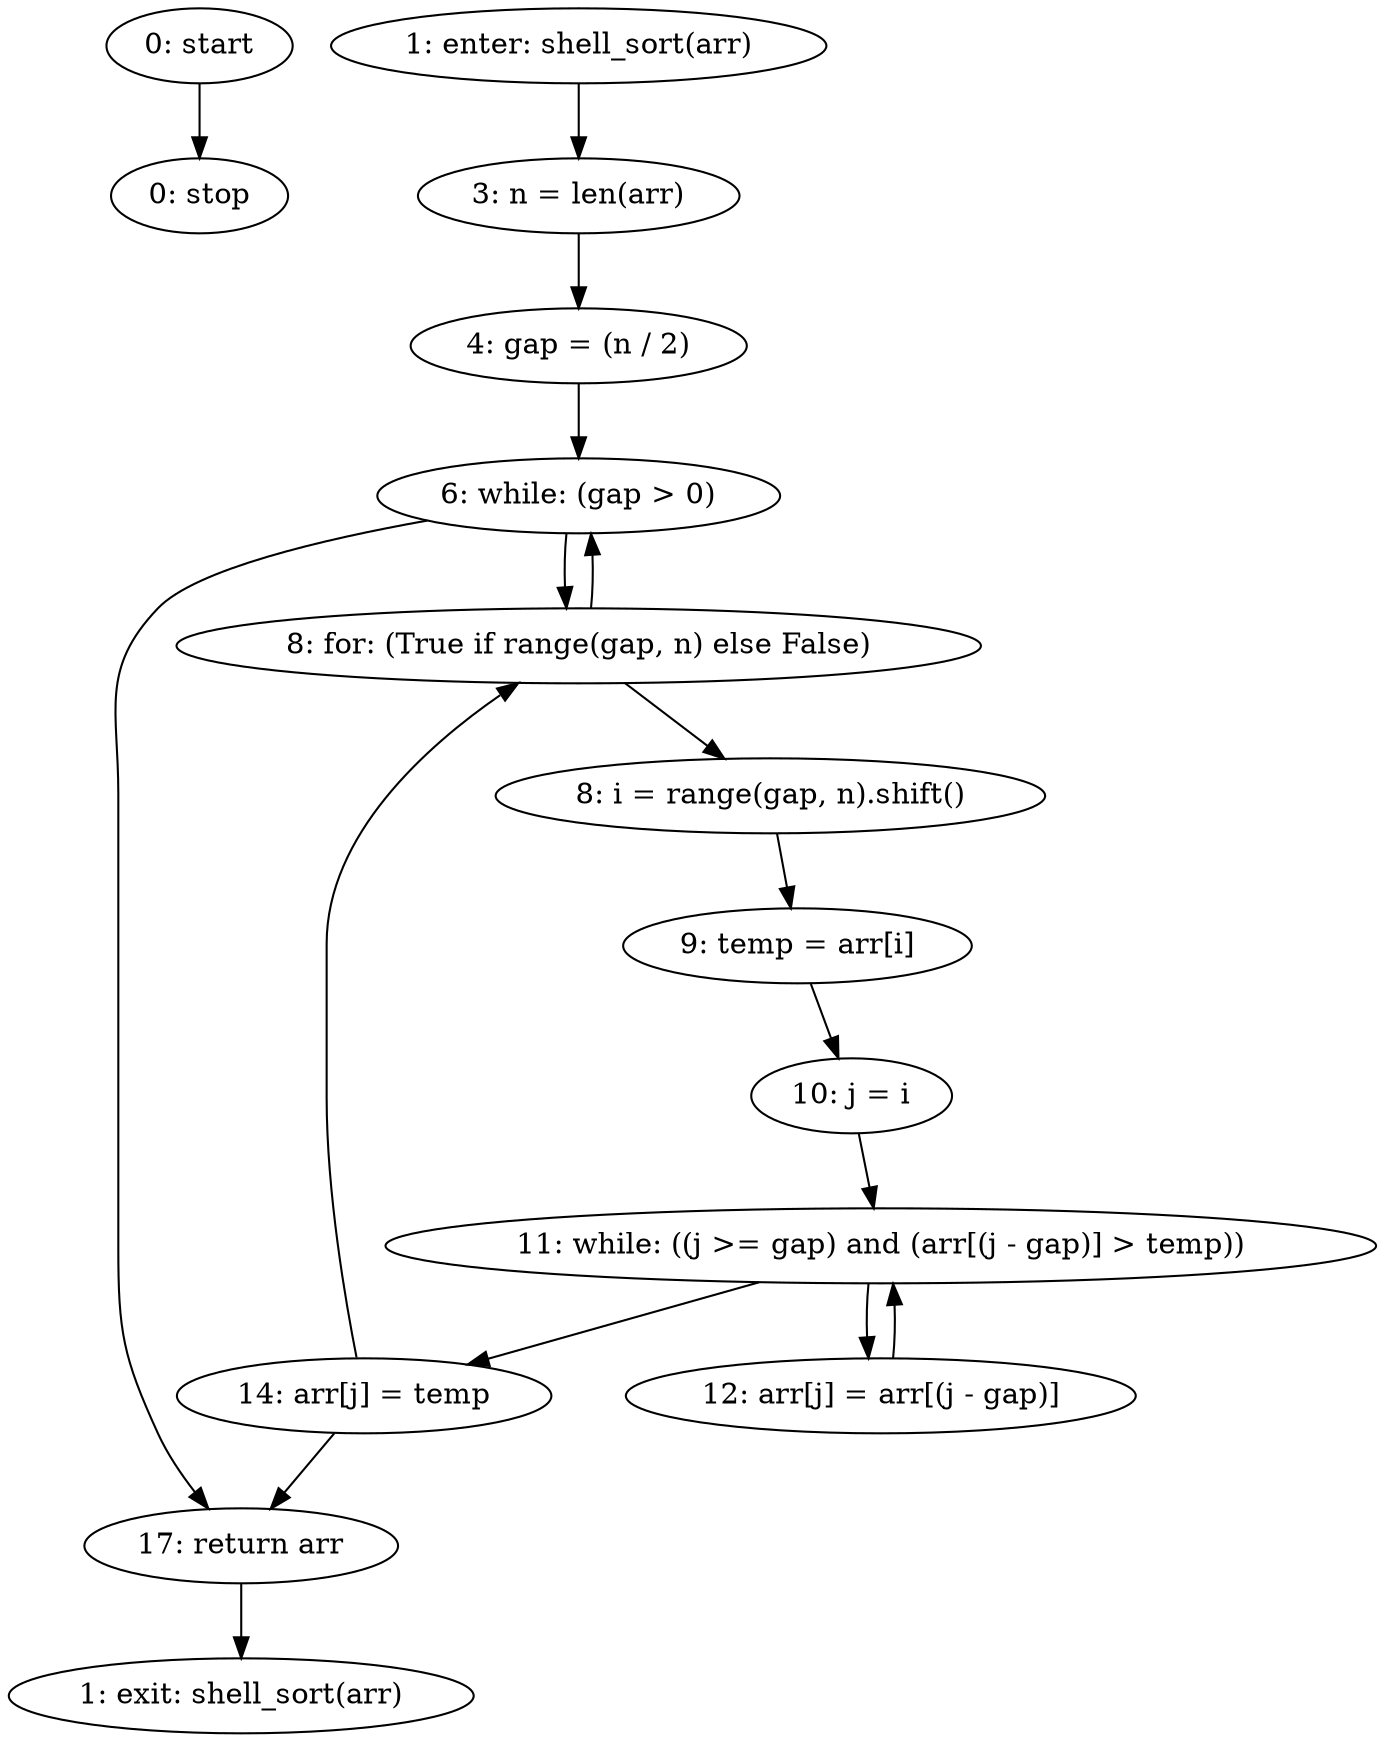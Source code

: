 strict digraph "" {
	node [label="\N"];
	0	[label="0: start"];
	14	[label="0: stop"];
	0 -> 14;
	1	[label="1: enter: shell_sort(arr)"];
	3	[label="3: n = len(arr)"];
	1 -> 3;
	4	[label="4: gap = (n / 2)"];
	3 -> 4;
	2	[label="1: exit: shell_sort(arr)"];
	13	[label="17: return arr"];
	13 -> 2;
	5	[label="6: while: (gap > 0)"];
	4 -> 5;
	5 -> 13;
	6	[label="8: for: (True if range(gap, n) else False)"];
	5 -> 6;
	6 -> 5;
	7	[label="8: i = range(gap, n).shift()"];
	6 -> 7;
	8	[label="9: temp = arr[i]"];
	7 -> 8;
	12	[label="14: arr[j] = temp"];
	12 -> 13;
	12 -> 6;
	9	[label="10: j = i"];
	8 -> 9;
	10	[label="11: while: ((j >= gap) and (arr[(j - gap)] > temp))"];
	9 -> 10;
	10 -> 12;
	11	[label="12: arr[j] = arr[(j - gap)]"];
	10 -> 11;
	11 -> 10;
}
